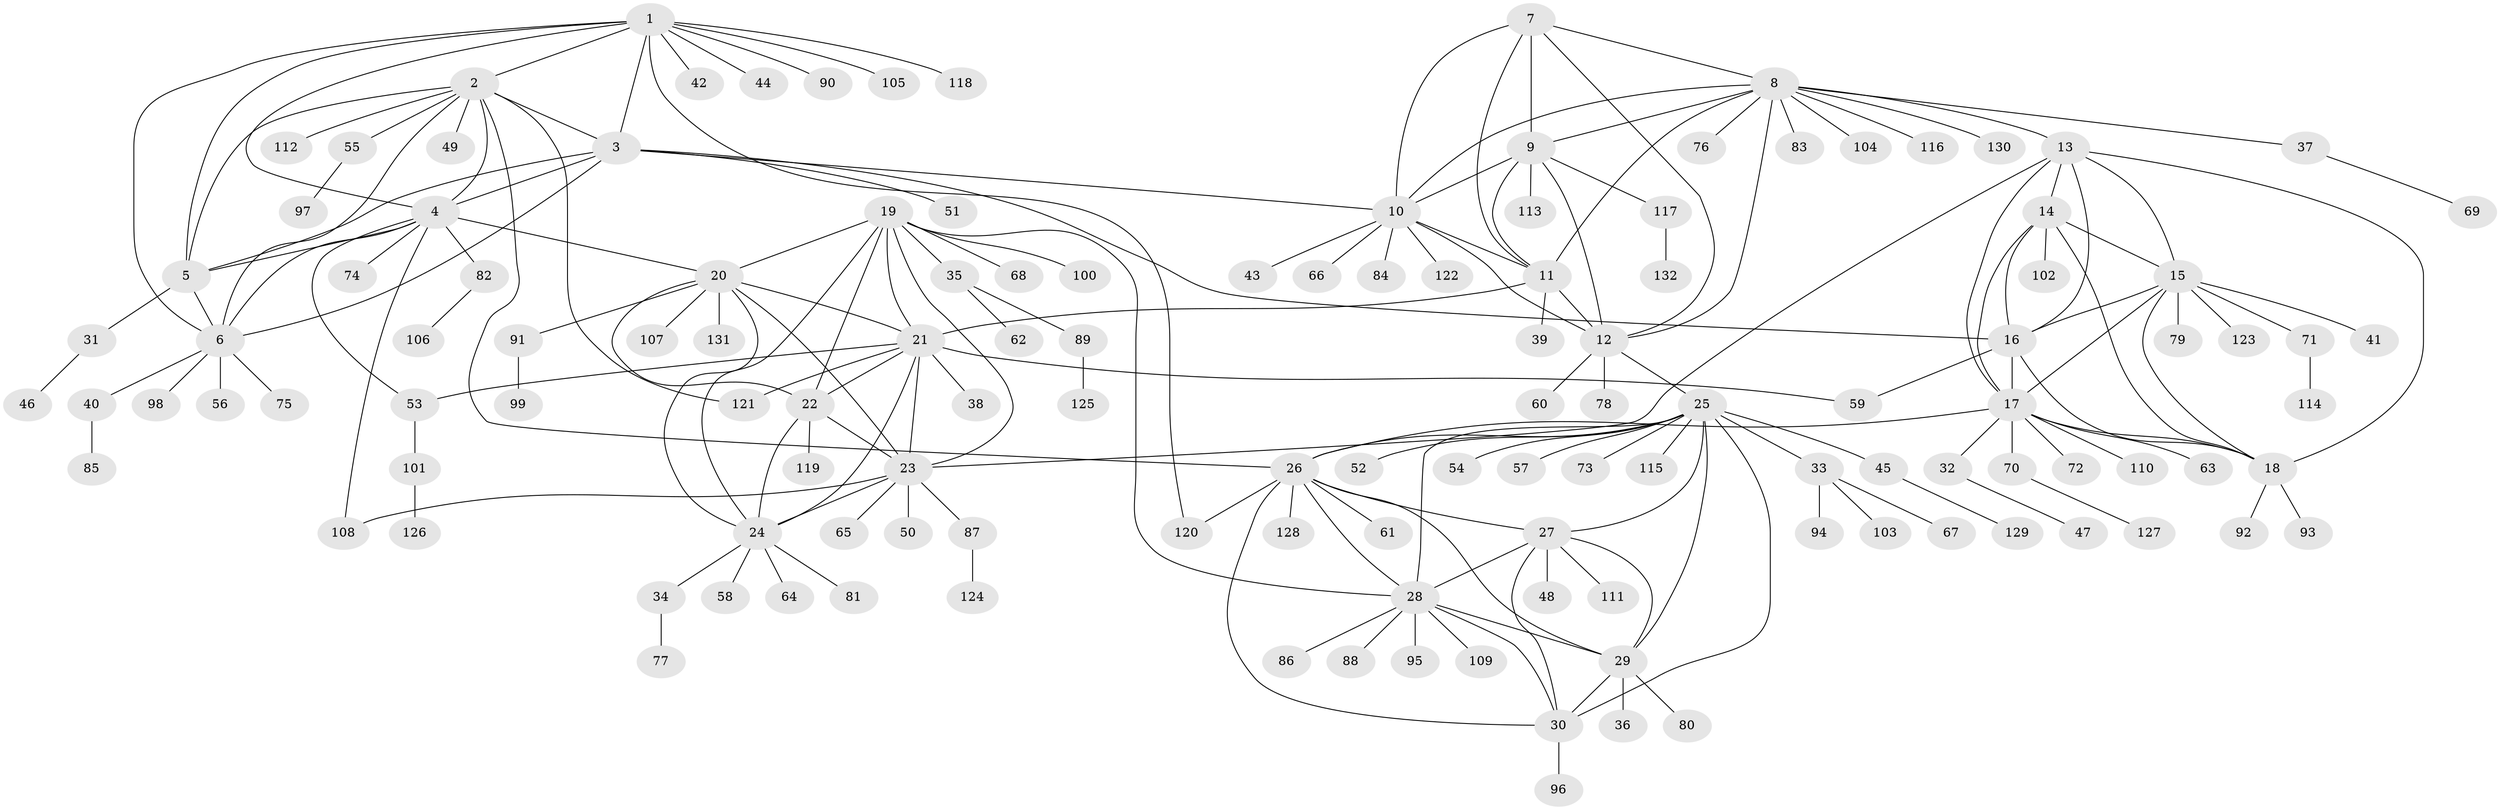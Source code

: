 // Generated by graph-tools (version 1.1) at 2025/37/03/09/25 02:37:29]
// undirected, 132 vertices, 192 edges
graph export_dot {
graph [start="1"]
  node [color=gray90,style=filled];
  1;
  2;
  3;
  4;
  5;
  6;
  7;
  8;
  9;
  10;
  11;
  12;
  13;
  14;
  15;
  16;
  17;
  18;
  19;
  20;
  21;
  22;
  23;
  24;
  25;
  26;
  27;
  28;
  29;
  30;
  31;
  32;
  33;
  34;
  35;
  36;
  37;
  38;
  39;
  40;
  41;
  42;
  43;
  44;
  45;
  46;
  47;
  48;
  49;
  50;
  51;
  52;
  53;
  54;
  55;
  56;
  57;
  58;
  59;
  60;
  61;
  62;
  63;
  64;
  65;
  66;
  67;
  68;
  69;
  70;
  71;
  72;
  73;
  74;
  75;
  76;
  77;
  78;
  79;
  80;
  81;
  82;
  83;
  84;
  85;
  86;
  87;
  88;
  89;
  90;
  91;
  92;
  93;
  94;
  95;
  96;
  97;
  98;
  99;
  100;
  101;
  102;
  103;
  104;
  105;
  106;
  107;
  108;
  109;
  110;
  111;
  112;
  113;
  114;
  115;
  116;
  117;
  118;
  119;
  120;
  121;
  122;
  123;
  124;
  125;
  126;
  127;
  128;
  129;
  130;
  131;
  132;
  1 -- 2;
  1 -- 3;
  1 -- 4;
  1 -- 5;
  1 -- 6;
  1 -- 42;
  1 -- 44;
  1 -- 90;
  1 -- 105;
  1 -- 118;
  1 -- 120;
  2 -- 3;
  2 -- 4;
  2 -- 5;
  2 -- 6;
  2 -- 26;
  2 -- 49;
  2 -- 55;
  2 -- 112;
  2 -- 121;
  3 -- 4;
  3 -- 5;
  3 -- 6;
  3 -- 10;
  3 -- 16;
  3 -- 51;
  4 -- 5;
  4 -- 6;
  4 -- 20;
  4 -- 53;
  4 -- 74;
  4 -- 82;
  4 -- 108;
  5 -- 6;
  5 -- 31;
  6 -- 40;
  6 -- 56;
  6 -- 75;
  6 -- 98;
  7 -- 8;
  7 -- 9;
  7 -- 10;
  7 -- 11;
  7 -- 12;
  8 -- 9;
  8 -- 10;
  8 -- 11;
  8 -- 12;
  8 -- 13;
  8 -- 37;
  8 -- 76;
  8 -- 83;
  8 -- 104;
  8 -- 116;
  8 -- 130;
  9 -- 10;
  9 -- 11;
  9 -- 12;
  9 -- 113;
  9 -- 117;
  10 -- 11;
  10 -- 12;
  10 -- 43;
  10 -- 66;
  10 -- 84;
  10 -- 122;
  11 -- 12;
  11 -- 21;
  11 -- 39;
  12 -- 25;
  12 -- 60;
  12 -- 78;
  13 -- 14;
  13 -- 15;
  13 -- 16;
  13 -- 17;
  13 -- 18;
  13 -- 23;
  14 -- 15;
  14 -- 16;
  14 -- 17;
  14 -- 18;
  14 -- 102;
  15 -- 16;
  15 -- 17;
  15 -- 18;
  15 -- 41;
  15 -- 71;
  15 -- 79;
  15 -- 123;
  16 -- 17;
  16 -- 18;
  16 -- 59;
  17 -- 18;
  17 -- 26;
  17 -- 32;
  17 -- 63;
  17 -- 70;
  17 -- 72;
  17 -- 110;
  18 -- 92;
  18 -- 93;
  19 -- 20;
  19 -- 21;
  19 -- 22;
  19 -- 23;
  19 -- 24;
  19 -- 28;
  19 -- 35;
  19 -- 68;
  19 -- 100;
  20 -- 21;
  20 -- 22;
  20 -- 23;
  20 -- 24;
  20 -- 91;
  20 -- 107;
  20 -- 131;
  21 -- 22;
  21 -- 23;
  21 -- 24;
  21 -- 38;
  21 -- 53;
  21 -- 59;
  21 -- 121;
  22 -- 23;
  22 -- 24;
  22 -- 119;
  23 -- 24;
  23 -- 50;
  23 -- 65;
  23 -- 87;
  23 -- 108;
  24 -- 34;
  24 -- 58;
  24 -- 64;
  24 -- 81;
  25 -- 26;
  25 -- 27;
  25 -- 28;
  25 -- 29;
  25 -- 30;
  25 -- 33;
  25 -- 45;
  25 -- 52;
  25 -- 54;
  25 -- 57;
  25 -- 73;
  25 -- 115;
  26 -- 27;
  26 -- 28;
  26 -- 29;
  26 -- 30;
  26 -- 61;
  26 -- 120;
  26 -- 128;
  27 -- 28;
  27 -- 29;
  27 -- 30;
  27 -- 48;
  27 -- 111;
  28 -- 29;
  28 -- 30;
  28 -- 86;
  28 -- 88;
  28 -- 95;
  28 -- 109;
  29 -- 30;
  29 -- 36;
  29 -- 80;
  30 -- 96;
  31 -- 46;
  32 -- 47;
  33 -- 67;
  33 -- 94;
  33 -- 103;
  34 -- 77;
  35 -- 62;
  35 -- 89;
  37 -- 69;
  40 -- 85;
  45 -- 129;
  53 -- 101;
  55 -- 97;
  70 -- 127;
  71 -- 114;
  82 -- 106;
  87 -- 124;
  89 -- 125;
  91 -- 99;
  101 -- 126;
  117 -- 132;
}
